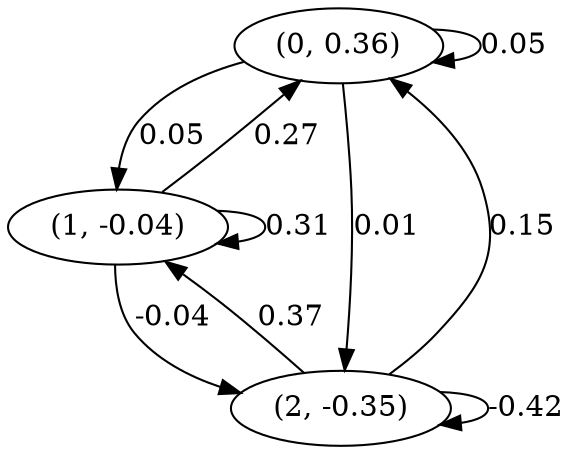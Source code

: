 digraph {
    0 [ label = "(0, 0.36)" ]
    1 [ label = "(1, -0.04)" ]
    2 [ label = "(2, -0.35)" ]
    0 -> 0 [ label = "0.05" ]
    1 -> 1 [ label = "0.31" ]
    2 -> 2 [ label = "-0.42" ]
    1 -> 0 [ label = "0.27" ]
    2 -> 0 [ label = "0.15" ]
    0 -> 1 [ label = "0.05" ]
    2 -> 1 [ label = "0.37" ]
    0 -> 2 [ label = "0.01" ]
    1 -> 2 [ label = "-0.04" ]
}

